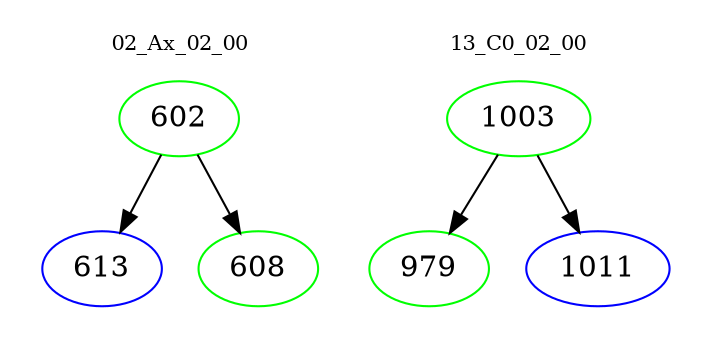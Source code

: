 digraph{
subgraph cluster_0 {
color = white
label = "02_Ax_02_00";
fontsize=10;
T0_602 [label="602", color="green"]
T0_602 -> T0_613 [color="black"]
T0_613 [label="613", color="blue"]
T0_602 -> T0_608 [color="black"]
T0_608 [label="608", color="green"]
}
subgraph cluster_1 {
color = white
label = "13_C0_02_00";
fontsize=10;
T1_1003 [label="1003", color="green"]
T1_1003 -> T1_979 [color="black"]
T1_979 [label="979", color="green"]
T1_1003 -> T1_1011 [color="black"]
T1_1011 [label="1011", color="blue"]
}
}
